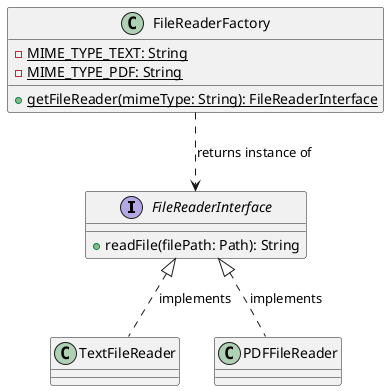 @startuml
'https://plantuml.com/class-diagram



interface FileReaderInterface {
+ readFile(filePath: Path): String
}


class TextFileReader {
}
FileReaderInterface <|.. TextFileReader : implements

class PDFFileReader {
}
FileReaderInterface <|.. PDFFileReader : implements

class FileReaderFactory {
- {static} MIME_TYPE_TEXT: String
- {static} MIME_TYPE_PDF: String
+ {static} getFileReader(mimeType: String): FileReaderInterface
}
FileReaderFactory ..> FileReaderInterface : returns instance of


@enduml